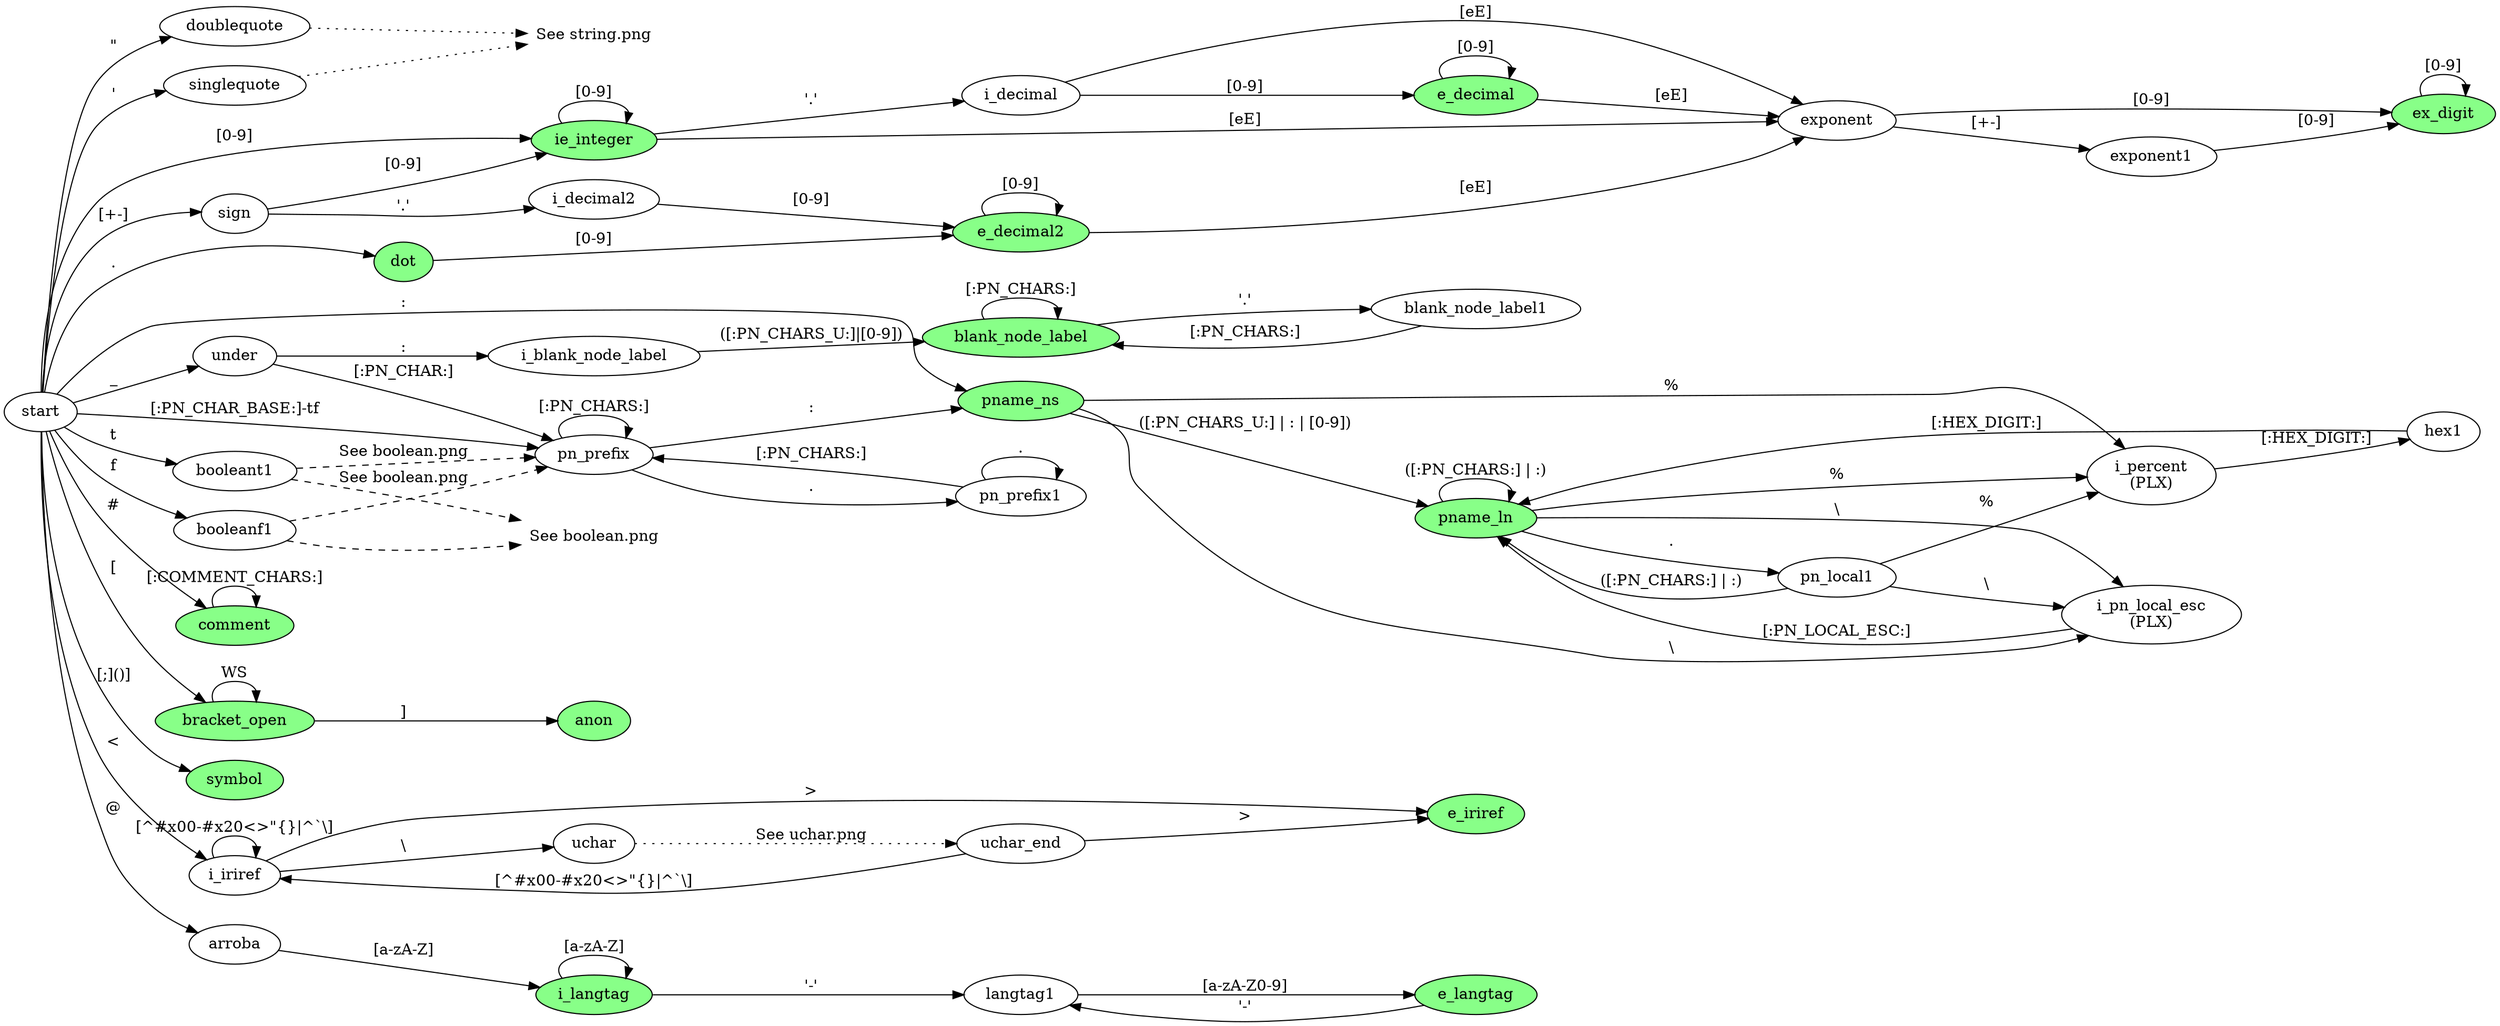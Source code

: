 // automata.dot

// Copyright 2020 cnngimenez

// Author: cnngimenez

// This program is free software: you can redistribute it and/or modify
// it under the terms of the GNU General Public License as published by
// the Free Software Foundation, either version 3 of the License, or
// (at your option) any later version.

// This program is distributed in the hope that it will be useful,
// but WITHOUT ANY WARRANTY; without even the implied warranty of
// MERCHANTABILITY or FITNESS FOR A PARTICULAR PURPOSE.  See the
// GNU General Public License for more details.

// You should have received a copy of the GNU General Public License
// along with this program.  If not, see <http://www.gnu.org/licenses/>.

digraph tokens {
        // rotate=90;
        rankdir=LR;
        node [];

        see_string_png [shape=plaintext, label="See string.png"];
        see_boolean_png [shape=plaintext, label="See boolean.png"];
        e_iriref [style=filled, fillcolor="#88ff88"];
        i_langtag [style=filled, fillcolor="#88ff88"];
        e_langtag [style=filled, fillcolor="#88ff88"];
        ie_integer [style=filled, fillcolor="#88ff88"];
        e_decimal [style=filled, fillcolor="#88ff88"];
        e_decimal2 [style=filled, fillcolor="#88ff88"];
        ex_digit [style=filled, fillcolor="#88ff88"];
        pname_ns [style=filled, fillcolor="#88ff88"];
        pname_ln [style=filled, fillcolor="#88ff88"];
        anon [style=filled, fillcolor="#88ff88"];
        blank_node_label [style=filled, fillcolor="#88ff88"];
        comment [style=filled, fillcolor="#88ff88"];
        dot [style=filled, fillcolor="#88ff88"];
        bracket_open [style=filled, fillcolor="#88ff88"];
        symbol [style=filled, fillcolor="#88ff88"];

        i_percent [label="i_percent\n(PLX)"];
        i_pn_local_esc [label="i_pn_local_esc\n(PLX)"];

        // IRIREF
        // [18] IRIREF ::= '<' ([^#x00-#x20<>"{}|^`\] | UCHAR)* '>'
        // /* #x00=NULL #01-#x1F=control codes #x20=space */
        
        start -> i_iriref [label="<"];
        i_iriref -> i_iriref [label="[^#x00-#x20<>\"{}|^`\\]"];
        i_iriref -> uchar [label="\\"];
        uchar_end -> i_iriref [label="[^#x00-#x20<>\"{}|^`\\]"];
        uchar_end -> e_iriref [label=">"];
        i_iriref -> e_iriref [label=">"];

        // BLANK_NODE_LABEL
        // [141s] BLANK_NODE_LABEL ::=
        //     '_:' (PN_CHARS_U | [0-9]) ((PN_CHARS | '.')* PN_CHARS)?
               
        start -> under [label="_"];
        under -> i_blank_node_label [label=":"];
        i_blank_node_label -> blank_node_label [label="([:PN_CHARS_U:]|[0-9])"];
        blank_node_label -> blank_node_label1 [label="'.'"];
        blank_node_label -> blank_node_label [label="[:PN_CHARS:]"];
        blank_node_label1 -> blank_node_label [label="[:PN_CHARS:]"];
        
        under -> pn_prefix [label="[:PN_CHAR:]"];

        // LANGTAG
        // [144s] LANGTAG ::= '@' [a-zA-Z]+ ('-' [a-zA-Z0-9]+)*
        
        start -> arroba [label="@"];
        arroba -> i_langtag -> i_langtag [label="[a-zA-Z]"] ;
        i_langtag -> langtag1 [label="'-'"];
        langtag1 -> e_langtag [label="[a-zA-Z0-9]"];
        e_langtag -> langtag1 [label="'-'"];


        // INTEGER
        // [19] INTEGER ::= [+-]? [0-9]+
        start -> sign [label="[+-]"];
        sign -> ie_integer [label="[0-9]"];
        start -> ie_integer [label="[0-9]"];
             
        ie_integer -> ie_integer [label="[0-9]"];
        

        // DECIMAL
        // [20] DECIMAL ::= [+-]? [0-9]* '.' [0-9]+

        // Case (a): [+-]? '.' [0-9]+
        sign -> i_decimal2 [label="'.'"]; // [+-] '.'
        i_decimal2 -> e_decimal2 [label="[0-9]"];
        e_decimal2 -> e_decimal2 [label="[0-9]"];
        // start -> i_decimal2 [label="'.'"]; // '.'
        // ^^ Accepted by start -> dot -> e_decimal2

        // Case (b): [+-]? [0-9]+ '.' [0-9]+
        ie_integer -> i_decimal [label="'.'"]; // [+-]? [0-9]+ '.'
        i_decimal -> e_decimal [label="[0-9]"];
        e_decimal -> e_decimal [label="[0-9]"];
        
        // DOUBLE
        // [21] DOUBLE ::=
        // [+-]? ([0-9]+ '.' [0-9]* EXPONENT |
        //        '.' [0-9]+ EXPONENT |
        //        [0-9]+ EXPONENT)

        // First case (a): [+-]? [0-9]+ '.' EXPONENT
        i_decimal -> exponent [label="[eE]"];

        // First case (b): [+-]? [0-9]+ '.' [0-9]+ EXPONENT
        e_decimal -> exponent [label="[eE]"];

        // Second case [+-]? '.' [0-9]+ EXPONENT
        e_decimal2 -> exponent [label="[eE]"];

        // Third case [+-]? [0-9]+ EXPONENT
        ie_integer -> exponent [label="[eE]"];

        // EXPONENT
        // [154s] EXPONENT ::= [eE] [+-]? [0-9]+
        exponent -> exponent1 [label="[+-]"];
        exponent -> ex_digit [label="[0-9]"];
        exponent1 -> ex_digit [label="[0-9]"];
        ex_digit -> ex_digit [label="[0-9]"];
        
        // UCHAR
        // [26] UCHAR ::= '\u' HEX HEX HEX HEX |
        //                '\U' HEX HEX HEX HEX HEX HEX HEX HEX
        uchar -> uchar_end [style=dotted, label="See uchar.png"];

        // STRINGS
        start -> doublequote [label="\""];
        doublequote -> see_string_png [style=dotted];
        start -> singlequote [label="'"];
        singlequote -> see_string_png [style=dotted];

        // PNAME_NS
        // [139s] PNAME_NS ::= PN_PREFIX? ':'                      
        start -> pname_ns [label=":"];
        start -> pn_prefix [label="[:PN_CHAR_BASE:]-tf"];
        // ^^ when "_" go to "under". when "t" or "f" go to boolean.        
        pn_prefix -> pname_ns [label=":"];

        start -> booleant1 [label="t"];
        booleant1 -> see_boolean_png [style=dashed];
        booleant1 -> pn_prefix [style=dashed, label="See boolean.png"];
        start -> booleanf1 [label="f"];
        booleanf1 -> see_boolean_png [style=dashed];
        booleanf1 -> pn_prefix [style=dashed, label="See boolean.png"];
        
        // PN_PREFIX
        // [167s] PN_PREFIX ::= PN_CHARS_BASE ((PN_CHARS | '.')* PN_CHARS)?

        // PN_CHAR_BASE are the following characters:
        // [A-Z] | [a-z] | [#x00C0-#x00D6] | [#x00D8-#x00F6] |
        // [#x00F8-#x02FF] | [#x0370-#x037D] | [#x037F-#x1FFF] |
        // [#x200C-#x200D] | [#x2070-#x218F] | [#x2C00-#x2FEF] |
        // [#x3001-#xD7FF] | [#xF900-#xFDCF] | [#xFDF0-#xFFFD] |
        // [#x10000-#xEFFFF]
        
        // PN_CHARS are the following characters:
        // PN_CHARS_U | '-' | [0-9] | #x00B7 | [#x0300-#x036F] | [#x203F-#x2040]
        // PN_CHARS_U are: PN_CHARS_BASE | '_'
        pn_prefix -> pn_prefix1 [label="."];
        pn_prefix -> pn_prefix [label="[:PN_CHARS:]"];
        pn_prefix1 -> pn_prefix [label="[:PN_CHARS:]"];
        pn_prefix1 -> pn_prefix1 [label="."];

        // PNAME_LN
        // [140s] PNAME_LN ::= PNAME_NS PN_LOCAL
        // [168s] PN_LOCAL ::= (PN_CHARS_U | ':' | [0-9] | PLX)
        //   ((PN_CHARS | '.' | ':' | PLX)* (PN_CHARS | ':' | PLX))?
        pname_ns -> pname_ln [label="([:PN_CHARS_U:] | : | [0-9])"];
        pname_ns -> i_percent [label="%"]; // to PLX
        pname_ns -> i_pn_local_esc [label="\\"]; // to PLX
        
        pname_ln -> pname_ln [label="([:PN_CHARS:] | :)"];
        pname_ln -> pn_local1 [label="."];
        pname_ln -> i_percent [label="%"]; // to PLX
        pname_ln -> i_pn_local_esc [label="\\"]; // to PLX
        
        pn_local1 -> pname_ln [label="([:PN_CHARS:] | :)"];
        pn_local1 -> i_percent [label="%"]; // to PLX
        pn_local1 -> i_pn_local_esc [label="\\"]; // to PLX

        // [169s] PLX ::= PERCENT | PN_LOCAL_ESC
        i_percent -> hex1 [label="[:HEX_DIGIT:]"];
        hex1 -> pname_ln [label="[:HEX_DIGIT:]"];

        // [172s] PN_LOCAL_ESC ::= '\' ('_' | '~' | '.' | '-' | '!' | '$' | '&'
        // | "'" | '(' | ')' | '*' | '+' | ',' | ';' | '=' | '/' | '?' | '#'
        // | '@' | '%')
        i_pn_local_esc -> pname_ln [label="[:PN_LOCAL_ESC:]"];

        // Comments
        // COMMENT ::= '#' .*
        start -> comment [label="#"];
        comment -> comment [label="[:COMMENT_CHARS:]"];

        start -> dot [label="."];
        dot-> e_decimal2 [label="[0-9]"];

        // [162s] ANON ::= '[' WS* ']'
        // "[" alone should be accepted too.
        start -> bracket_open [label="["];
        bracket_open -> bracket_open [label="WS"];
        bracket_open -> anon [label="]"];
        
        // '.' accepted by dot.
        start -> symbol [label="[;]()]"];
}


